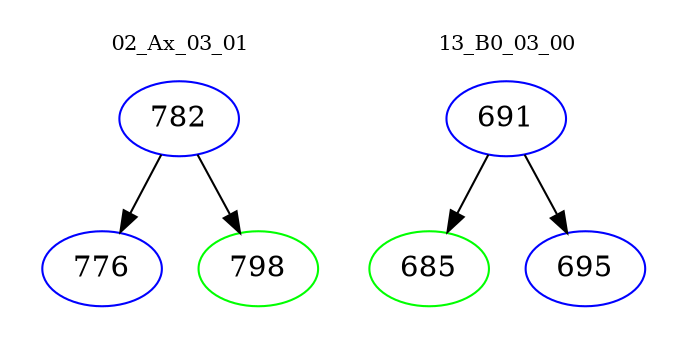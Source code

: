digraph{
subgraph cluster_0 {
color = white
label = "02_Ax_03_01";
fontsize=10;
T0_782 [label="782", color="blue"]
T0_782 -> T0_776 [color="black"]
T0_776 [label="776", color="blue"]
T0_782 -> T0_798 [color="black"]
T0_798 [label="798", color="green"]
}
subgraph cluster_1 {
color = white
label = "13_B0_03_00";
fontsize=10;
T1_691 [label="691", color="blue"]
T1_691 -> T1_685 [color="black"]
T1_685 [label="685", color="green"]
T1_691 -> T1_695 [color="black"]
T1_695 [label="695", color="blue"]
}
}
